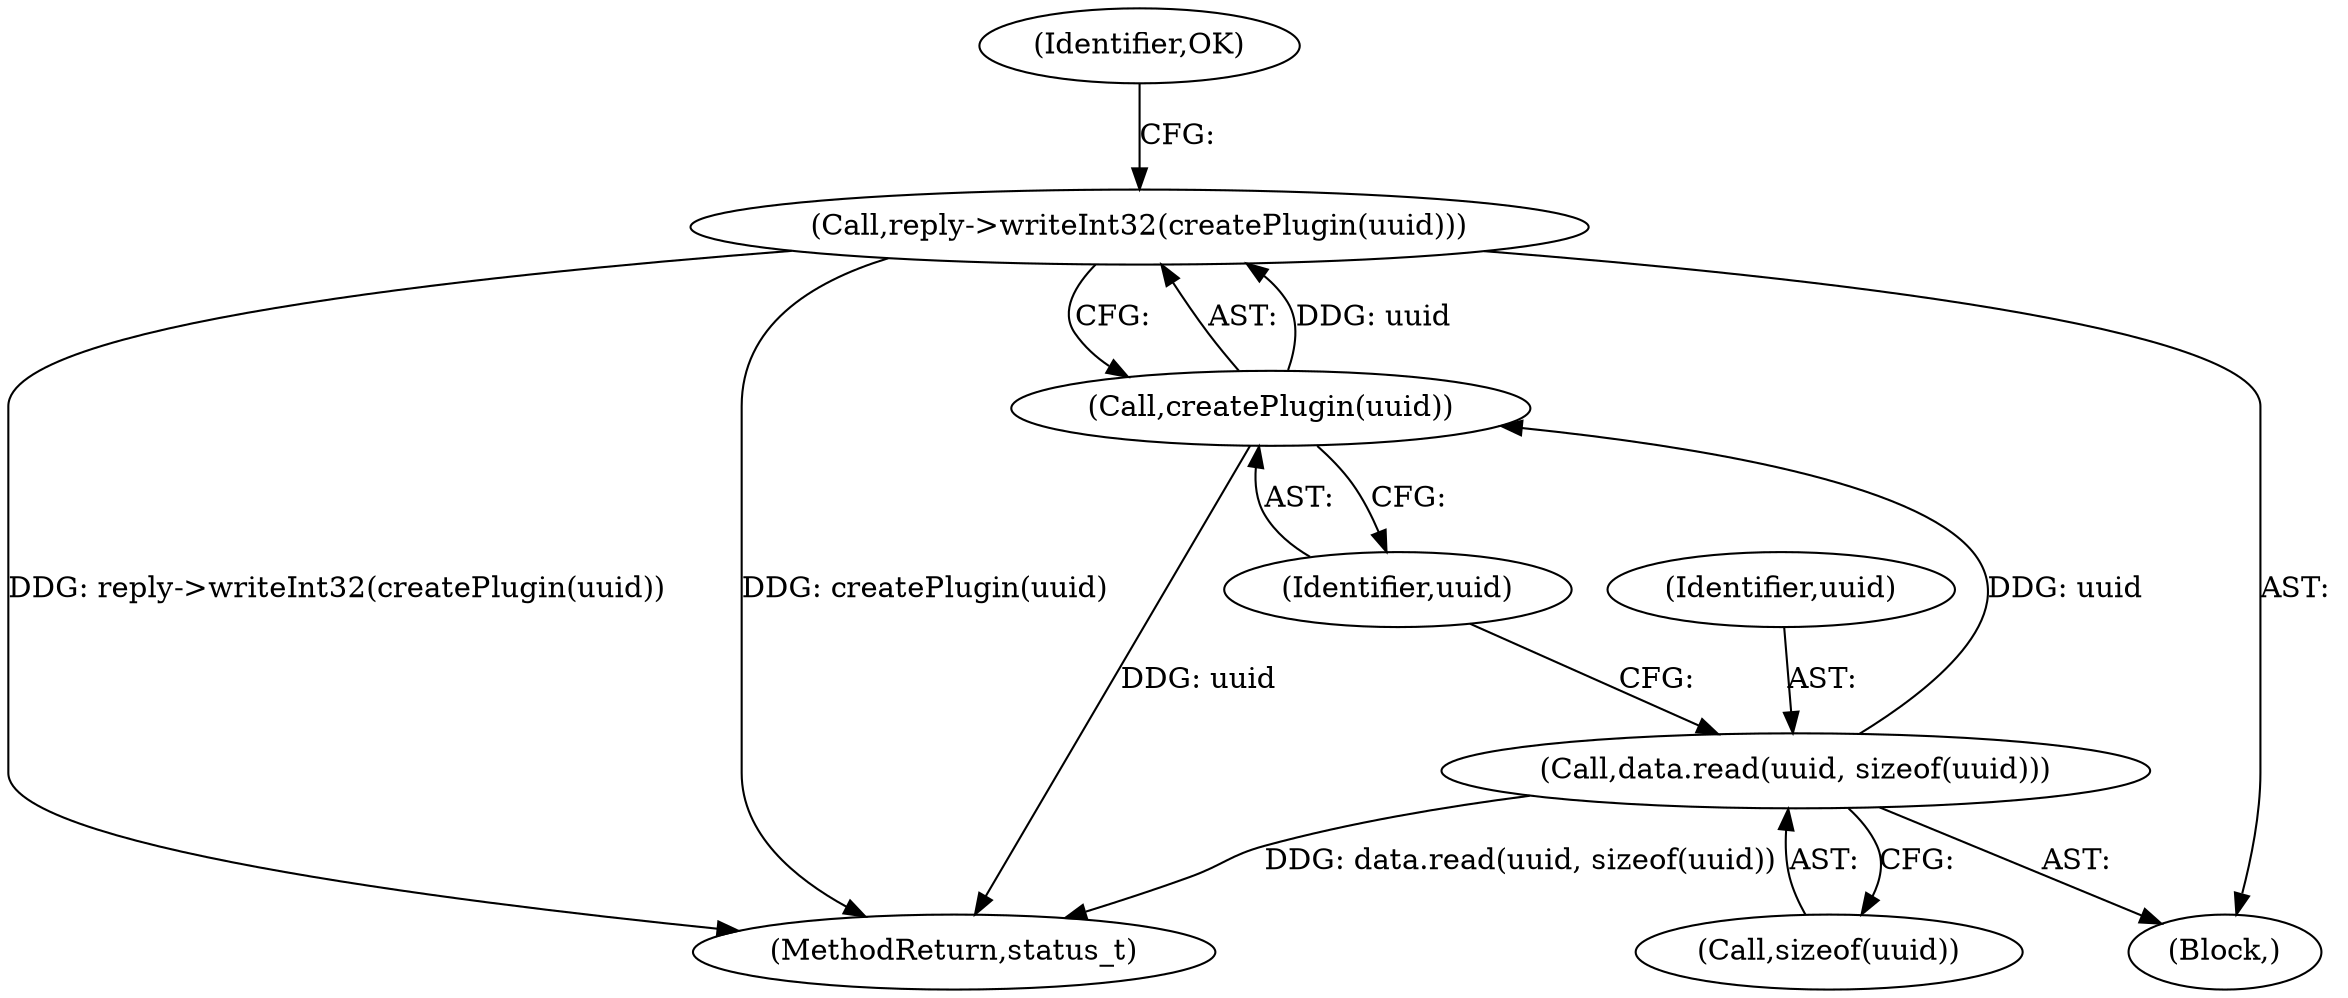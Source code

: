 digraph "0_Android_5a856f2092f7086aa0fea9ae06b9255befcdcd34@API" {
"1000151" [label="(Call,reply->writeInt32(createPlugin(uuid)))"];
"1000152" [label="(Call,createPlugin(uuid))"];
"1000147" [label="(Call,data.read(uuid, sizeof(uuid)))"];
"1000147" [label="(Call,data.read(uuid, sizeof(uuid)))"];
"1000901" [label="(MethodReturn,status_t)"];
"1000141" [label="(Block,)"];
"1000149" [label="(Call,sizeof(uuid))"];
"1000155" [label="(Identifier,OK)"];
"1000148" [label="(Identifier,uuid)"];
"1000153" [label="(Identifier,uuid)"];
"1000152" [label="(Call,createPlugin(uuid))"];
"1000151" [label="(Call,reply->writeInt32(createPlugin(uuid)))"];
"1000151" -> "1000141"  [label="AST: "];
"1000151" -> "1000152"  [label="CFG: "];
"1000152" -> "1000151"  [label="AST: "];
"1000155" -> "1000151"  [label="CFG: "];
"1000151" -> "1000901"  [label="DDG: reply->writeInt32(createPlugin(uuid))"];
"1000151" -> "1000901"  [label="DDG: createPlugin(uuid)"];
"1000152" -> "1000151"  [label="DDG: uuid"];
"1000152" -> "1000153"  [label="CFG: "];
"1000153" -> "1000152"  [label="AST: "];
"1000152" -> "1000901"  [label="DDG: uuid"];
"1000147" -> "1000152"  [label="DDG: uuid"];
"1000147" -> "1000141"  [label="AST: "];
"1000147" -> "1000149"  [label="CFG: "];
"1000148" -> "1000147"  [label="AST: "];
"1000149" -> "1000147"  [label="AST: "];
"1000153" -> "1000147"  [label="CFG: "];
"1000147" -> "1000901"  [label="DDG: data.read(uuid, sizeof(uuid))"];
}
